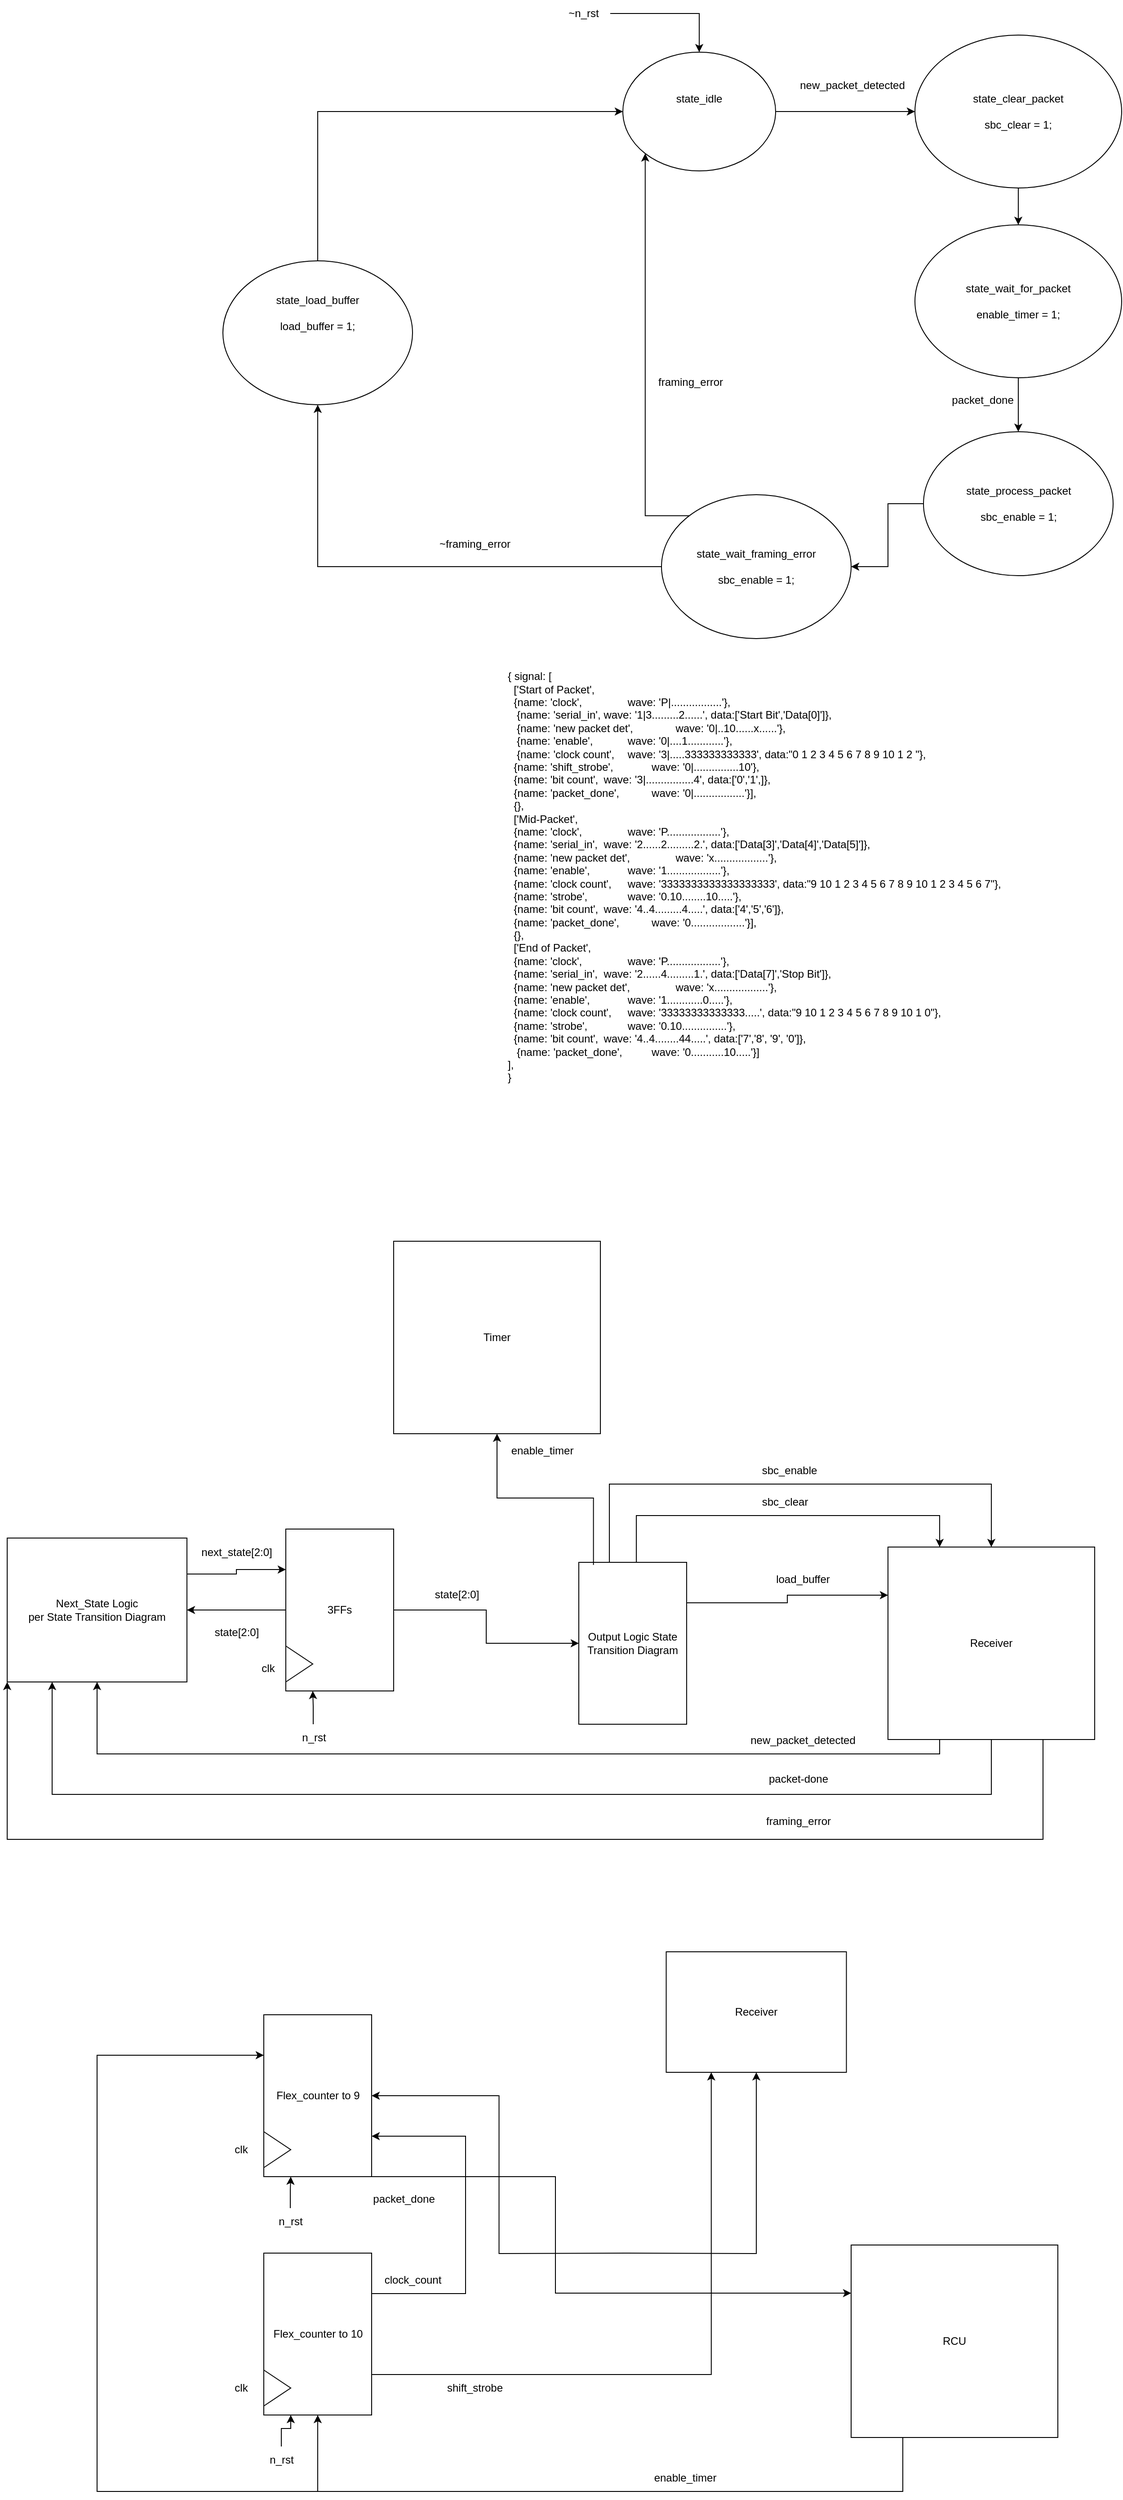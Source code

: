 <mxfile version="26.0.16">
  <diagram name="Page-1" id="uz-ISEkMkpy3JlYTRd4P">
    <mxGraphModel dx="3134" dy="772" grid="1" gridSize="10" guides="1" tooltips="1" connect="1" arrows="1" fold="1" page="1" pageScale="1" pageWidth="850" pageHeight="1100" math="0" shadow="0">
      <root>
        <mxCell id="0" />
        <mxCell id="1" parent="0" />
        <mxCell id="4cq5YIWUm6OwbtvttUVz-2" style="edgeStyle=orthogonalEdgeStyle;rounded=0;orthogonalLoop=1;jettySize=auto;html=1;entryX=0;entryY=0.5;entryDx=0;entryDy=0;" edge="1" parent="1" source="TmYf55Ae-JYS25pkBuSo-3" target="4cq5YIWUm6OwbtvttUVz-1">
          <mxGeometry relative="1" as="geometry" />
        </mxCell>
        <mxCell id="TmYf55Ae-JYS25pkBuSo-3" value="state_idle&lt;div&gt;&lt;br&gt;&lt;/div&gt;&lt;div&gt;&lt;br&gt;&lt;/div&gt;" style="ellipse;whiteSpace=wrap;html=1;" parent="1" vertex="1">
          <mxGeometry x="-735" y="68" width="170" height="132" as="geometry" />
        </mxCell>
        <mxCell id="TmYf55Ae-JYS25pkBuSo-27" style="edgeStyle=orthogonalEdgeStyle;rounded=0;orthogonalLoop=1;jettySize=auto;html=1;exitX=0.5;exitY=1;exitDx=0;exitDy=0;entryX=0.5;entryY=0;entryDx=0;entryDy=0;" parent="1" source="TmYf55Ae-JYS25pkBuSo-5" target="TmYf55Ae-JYS25pkBuSo-15" edge="1">
          <mxGeometry relative="1" as="geometry" />
        </mxCell>
        <mxCell id="TmYf55Ae-JYS25pkBuSo-5" value="&lt;div&gt;state_wait_for_packet&lt;/div&gt;&lt;div&gt;&lt;br&gt;&lt;/div&gt;&lt;div&gt;enable_timer = 1;&lt;/div&gt;" style="ellipse;whiteSpace=wrap;html=1;verticalAlign=middle;" parent="1" vertex="1">
          <mxGeometry x="-410" y="260" width="230" height="170" as="geometry" />
        </mxCell>
        <mxCell id="TmYf55Ae-JYS25pkBuSo-6" value="new_packet_detected" style="text;html=1;align=center;verticalAlign=middle;resizable=0;points=[];autosize=1;strokeColor=none;fillColor=none;" parent="1" vertex="1">
          <mxGeometry x="-550" y="90" width="140" height="30" as="geometry" />
        </mxCell>
        <mxCell id="TmYf55Ae-JYS25pkBuSo-7" style="edgeStyle=orthogonalEdgeStyle;rounded=0;orthogonalLoop=1;jettySize=auto;html=1;entryX=0.5;entryY=0;entryDx=0;entryDy=0;" parent="1" source="TmYf55Ae-JYS25pkBuSo-8" target="TmYf55Ae-JYS25pkBuSo-3" edge="1">
          <mxGeometry relative="1" as="geometry" />
        </mxCell>
        <mxCell id="TmYf55Ae-JYS25pkBuSo-8" value="~n_rst" style="text;html=1;align=center;verticalAlign=middle;resizable=0;points=[];autosize=1;strokeColor=none;fillColor=none;" parent="1" vertex="1">
          <mxGeometry x="-809" y="10" width="60" height="30" as="geometry" />
        </mxCell>
        <mxCell id="gcleOuCmj5GNLYwZ8Q55-13" style="edgeStyle=orthogonalEdgeStyle;rounded=0;orthogonalLoop=1;jettySize=auto;html=1;entryX=0.5;entryY=1;entryDx=0;entryDy=0;exitX=0;exitY=0.5;exitDx=0;exitDy=0;" parent="1" source="4cq5YIWUm6OwbtvttUVz-4" target="gcleOuCmj5GNLYwZ8Q55-7" edge="1">
          <mxGeometry relative="1" as="geometry">
            <Array as="points">
              <mxPoint x="-1074" y="640" />
            </Array>
            <mxPoint x="-690" y="680" as="sourcePoint" />
            <mxPoint x="-1073" y="500" as="targetPoint" />
          </mxGeometry>
        </mxCell>
        <mxCell id="gcleOuCmj5GNLYwZ8Q55-14" style="edgeStyle=orthogonalEdgeStyle;rounded=0;orthogonalLoop=1;jettySize=auto;html=1;entryX=0;entryY=1;entryDx=0;entryDy=0;exitX=0;exitY=0;exitDx=0;exitDy=0;" parent="1" source="4cq5YIWUm6OwbtvttUVz-4" target="TmYf55Ae-JYS25pkBuSo-3" edge="1">
          <mxGeometry relative="1" as="geometry">
            <mxPoint x="-710" y="570" as="sourcePoint" />
            <mxPoint x="-710" y="130" as="targetPoint" />
            <Array as="points">
              <mxPoint x="-710" y="583" />
            </Array>
          </mxGeometry>
        </mxCell>
        <mxCell id="4cq5YIWUm6OwbtvttUVz-5" style="edgeStyle=orthogonalEdgeStyle;rounded=0;orthogonalLoop=1;jettySize=auto;html=1;entryX=1;entryY=0.5;entryDx=0;entryDy=0;" edge="1" parent="1" source="TmYf55Ae-JYS25pkBuSo-15" target="4cq5YIWUm6OwbtvttUVz-4">
          <mxGeometry relative="1" as="geometry">
            <Array as="points">
              <mxPoint x="-440" y="570" />
              <mxPoint x="-440" y="640" />
            </Array>
          </mxGeometry>
        </mxCell>
        <mxCell id="TmYf55Ae-JYS25pkBuSo-15" value="&lt;div&gt;state_process_packet&lt;/div&gt;&lt;div&gt;&lt;br&gt;&lt;/div&gt;&lt;div&gt;sbc_enable = 1;&lt;/div&gt;" style="ellipse;whiteSpace=wrap;html=1;verticalAlign=middle;" parent="1" vertex="1">
          <mxGeometry x="-400.5" y="490" width="211" height="160" as="geometry" />
        </mxCell>
        <mxCell id="TmYf55Ae-JYS25pkBuSo-28" value="packet_done" style="text;html=1;align=center;verticalAlign=middle;resizable=0;points=[];autosize=1;strokeColor=none;fillColor=none;" parent="1" vertex="1">
          <mxGeometry x="-380" y="440" width="90" height="30" as="geometry" />
        </mxCell>
        <mxCell id="gcleOuCmj5GNLYwZ8Q55-15" style="edgeStyle=orthogonalEdgeStyle;rounded=0;orthogonalLoop=1;jettySize=auto;html=1;entryX=0;entryY=0.5;entryDx=0;entryDy=0;" parent="1" source="gcleOuCmj5GNLYwZ8Q55-7" target="TmYf55Ae-JYS25pkBuSo-3" edge="1">
          <mxGeometry relative="1" as="geometry">
            <Array as="points">
              <mxPoint x="-1074" y="134" />
            </Array>
          </mxGeometry>
        </mxCell>
        <mxCell id="gcleOuCmj5GNLYwZ8Q55-7" value="&lt;div&gt;state_load_buffer&lt;/div&gt;&lt;div&gt;&lt;br&gt;&lt;/div&gt;&lt;div&gt;load_buffer = 1;&lt;/div&gt;&lt;div&gt;&lt;br&gt;&lt;/div&gt;&lt;div&gt;&lt;br&gt;&lt;/div&gt;&lt;div&gt;&lt;br&gt;&lt;/div&gt;" style="ellipse;whiteSpace=wrap;html=1;verticalAlign=middle;" parent="1" vertex="1">
          <mxGeometry x="-1180" y="300" width="211" height="160" as="geometry" />
        </mxCell>
        <mxCell id="gcleOuCmj5GNLYwZ8Q55-11" value="framing_error" style="text;html=1;align=center;verticalAlign=middle;resizable=0;points=[];autosize=1;strokeColor=none;fillColor=none;" parent="1" vertex="1">
          <mxGeometry x="-710" y="420" width="100" height="30" as="geometry" />
        </mxCell>
        <mxCell id="gcleOuCmj5GNLYwZ8Q55-12" value="~framing_error" style="text;html=1;align=center;verticalAlign=middle;resizable=0;points=[];autosize=1;strokeColor=none;fillColor=none;" parent="1" vertex="1">
          <mxGeometry x="-950" y="600" width="100" height="30" as="geometry" />
        </mxCell>
        <mxCell id="gcleOuCmj5GNLYwZ8Q55-38" value="&lt;div&gt;{ signal: [&lt;/div&gt;&lt;div&gt;&amp;nbsp; [&#39;Start of Packet&#39;,&lt;/div&gt;&lt;div&gt;&amp;nbsp; {name: &#39;clock&#39;,&lt;span style=&quot;white-space-collapse: preserve;&quot;&gt;&#x9;&#x9;&lt;/span&gt;wave: &#39;P|.................&#39;},&lt;/div&gt;&lt;div&gt;&amp;nbsp; &amp;nbsp;{name: &#39;serial_in&#39;,&lt;span style=&quot;white-space-collapse: preserve;&quot;&gt;&#x9;&lt;/span&gt;wave: &#39;1|3.........2......&#39;, data:[&#39;Start Bit&#39;,&#39;Data[0]&#39;]},&lt;/div&gt;&lt;div&gt;&amp;nbsp; &amp;nbsp;{name: &#39;new packet det&#39;,&lt;span style=&quot;white-space-collapse: preserve;&quot;&gt;&#x9;&#x9;&lt;/span&gt;wave: &#39;0|..10......x......&#39;},&lt;/div&gt;&lt;div&gt;&amp;nbsp; &amp;nbsp;{name: &#39;enable&#39;,&lt;span style=&quot;white-space-collapse: preserve;&quot;&gt;&#x9;&#x9;&lt;/span&gt;wave: &#39;0|....1............&#39;},&lt;/div&gt;&lt;div&gt;&amp;nbsp; &amp;nbsp;{name: &#39;clock count&#39;,&lt;span style=&quot;white-space-collapse: preserve;&quot;&gt;&#x9;&lt;/span&gt;wave: &#39;3|.....333333333333&#39;, data:&quot;0 1 2 3 4 5 6 7 8 9 10 1 2 &quot;},&lt;/div&gt;&lt;div&gt;&amp;nbsp; {name: &#39;shift_strobe&#39;,&lt;span style=&quot;white-space-collapse: preserve;&quot;&gt;&#x9;&#x9;&lt;/span&gt;wave: &#39;0|...............10&#39;},&lt;/div&gt;&lt;div&gt;&amp;nbsp; {name: &#39;bit count&#39;,&lt;span style=&quot;white-space-collapse: preserve;&quot;&gt;&#x9;&lt;/span&gt;wave: &#39;3|................4&#39;, data:[&#39;0&#39;,&#39;1&#39;,]},&lt;/div&gt;&lt;div&gt;&amp;nbsp; {name: &#39;packet_done&#39;,&lt;span style=&quot;white-space-collapse: preserve;&quot;&gt;&#x9;&#x9;&lt;/span&gt;wave: &#39;0|.................&#39;}],&lt;/div&gt;&lt;div&gt;&amp;nbsp; {},&lt;/div&gt;&lt;div&gt;&amp;nbsp; [&#39;Mid-Packet&#39;,&lt;/div&gt;&lt;div&gt;&amp;nbsp; {name: &#39;clock&#39;,&lt;span style=&quot;white-space-collapse: preserve;&quot;&gt;&#x9;&#x9;&lt;/span&gt;wave: &#39;P..................&#39;},&lt;/div&gt;&lt;div&gt;&amp;nbsp; {name: &#39;serial_in&#39;,&lt;span style=&quot;white-space-collapse: preserve;&quot;&gt;&#x9;&lt;/span&gt;wave: &#39;2......2.........2.&#39;, data:[&#39;Data[3]&#39;,&#39;Data[4]&#39;,&#39;Data[5]&#39;]},&lt;/div&gt;&lt;div&gt;&amp;nbsp; {name: &#39;new packet det&#39;,&lt;span style=&quot;white-space-collapse: preserve;&quot;&gt;&#x9;&#x9;&lt;/span&gt;wave: &#39;x..................&#39;},&lt;/div&gt;&lt;div&gt;&amp;nbsp; {name: &#39;enable&#39;,&lt;span style=&quot;white-space-collapse: preserve;&quot;&gt;&#x9;&#x9;&lt;/span&gt;wave: &#39;1..................&#39;},&lt;/div&gt;&lt;div&gt;&amp;nbsp; {name: &#39;clock count&#39;,&lt;span style=&quot;white-space-collapse: preserve;&quot;&gt;&#x9;&lt;/span&gt;wave: &#39;3333333333333333333&#39;, data:&quot;9 10 1 2 3 4 5 6 7 8 9 10 1 2 3 4 5 6 7&quot;},&lt;/div&gt;&lt;div&gt;&amp;nbsp; {name: &#39;strobe&#39;,&lt;span style=&quot;white-space-collapse: preserve;&quot;&gt;&#x9;&#x9;&lt;/span&gt;wave: &#39;0.10........10.....&#39;},&lt;/div&gt;&lt;div&gt;&amp;nbsp; {name: &#39;bit count&#39;,&lt;span style=&quot;white-space-collapse: preserve;&quot;&gt;&#x9;&lt;/span&gt;wave: &#39;4..4.........4.....&#39;, data:[&#39;4&#39;,&#39;5&#39;,&#39;6&#39;]},&lt;/div&gt;&lt;div&gt;&amp;nbsp; {name: &#39;packet_done&#39;,&lt;span style=&quot;white-space-collapse: preserve;&quot;&gt;&#x9;&#x9;&lt;/span&gt;wave: &#39;0..................&#39;}],&lt;/div&gt;&lt;div&gt;&amp;nbsp; {},&lt;/div&gt;&lt;div&gt;&amp;nbsp; [&#39;End of Packet&#39;,&lt;/div&gt;&lt;div&gt;&amp;nbsp; {name: &#39;clock&#39;,&lt;span style=&quot;white-space-collapse: preserve;&quot;&gt;&#x9;&#x9;&lt;/span&gt;wave: &#39;P..................&#39;},&lt;/div&gt;&lt;div&gt;&amp;nbsp; {name: &#39;serial_in&#39;,&lt;span style=&quot;white-space-collapse: preserve;&quot;&gt;&#x9;&lt;/span&gt;wave: &#39;2......4.........1.&#39;, data:[&#39;Data[7]&#39;,&#39;Stop Bit&#39;]},&lt;/div&gt;&lt;div&gt;&amp;nbsp; {name: &#39;new packet det&#39;,&lt;span style=&quot;white-space-collapse: preserve;&quot;&gt;&#x9;&#x9;&lt;/span&gt;wave: &#39;x..................&#39;},&lt;/div&gt;&lt;div&gt;&amp;nbsp; {name: &#39;enable&#39;,&lt;span style=&quot;white-space-collapse: preserve;&quot;&gt;&#x9;&#x9;&lt;/span&gt;wave: &#39;1............0.....&#39;},&lt;/div&gt;&lt;div&gt;&amp;nbsp; {name: &#39;clock count&#39;,&lt;span style=&quot;white-space-collapse: preserve;&quot;&gt;&#x9;&lt;/span&gt;wave: &#39;33333333333333.....&#39;, data:&quot;9 10 1 2 3 4 5 6 7 8 9 10 1 0&quot;},&lt;/div&gt;&lt;div&gt;&amp;nbsp; {name: &#39;strobe&#39;,&lt;span style=&quot;white-space-collapse: preserve;&quot;&gt;&#x9;&#x9;&lt;/span&gt;wave: &#39;0.10...............&#39;},&lt;/div&gt;&lt;div&gt;&amp;nbsp; {name: &#39;bit count&#39;,&lt;span style=&quot;white-space-collapse: preserve;&quot;&gt;&#x9;&lt;/span&gt;wave: &#39;4..4........44.....&#39;, data:[&#39;7&#39;,&#39;8&#39;, &#39;9&#39;, &#39;0&#39;]},&lt;/div&gt;&lt;div&gt;&amp;nbsp; &amp;nbsp;{name: &#39;packet_done&#39;,&lt;span style=&quot;white-space-collapse: preserve;&quot;&gt;&#x9;&#x9;&lt;/span&gt;wave: &#39;0...........10.....&#39;}]&lt;/div&gt;&lt;div&gt;],&lt;/div&gt;&lt;div&gt;}&lt;/div&gt;" style="text;html=1;align=left;verticalAlign=middle;resizable=0;points=[];autosize=1;strokeColor=none;fillColor=none;" parent="1" vertex="1">
          <mxGeometry x="-865" y="750" width="570" height="470" as="geometry" />
        </mxCell>
        <mxCell id="XtnPERNbyxdo-gfmvyaL-1" value="" style="group" parent="1" vertex="1" connectable="0">
          <mxGeometry x="-784" y="1747" width="120" height="180" as="geometry" />
        </mxCell>
        <mxCell id="XtnPERNbyxdo-gfmvyaL-2" value="Output Logic State Transition Diagram" style="rounded=0;whiteSpace=wrap;html=1;" parent="XtnPERNbyxdo-gfmvyaL-1" vertex="1">
          <mxGeometry width="120" height="180" as="geometry" />
        </mxCell>
        <mxCell id="XtnPERNbyxdo-gfmvyaL-4" value="load_buffer" style="text;html=1;align=center;verticalAlign=middle;resizable=0;points=[];autosize=1;strokeColor=none;fillColor=none;" parent="1" vertex="1">
          <mxGeometry x="-575.5" y="1751" width="80" height="30" as="geometry" />
        </mxCell>
        <mxCell id="XtnPERNbyxdo-gfmvyaL-5" value="clk" style="text;html=1;align=center;verticalAlign=middle;resizable=0;points=[];autosize=1;strokeColor=none;fillColor=none;" parent="1" vertex="1">
          <mxGeometry x="-1150" y="1850" width="40" height="30" as="geometry" />
        </mxCell>
        <mxCell id="XtnPERNbyxdo-gfmvyaL-6" style="edgeStyle=orthogonalEdgeStyle;rounded=0;orthogonalLoop=1;jettySize=auto;html=1;entryX=0.25;entryY=1;entryDx=0;entryDy=0;" parent="1" source="XtnPERNbyxdo-gfmvyaL-7" target="4cq5YIWUm6OwbtvttUVz-7" edge="1">
          <mxGeometry relative="1" as="geometry" />
        </mxCell>
        <mxCell id="XtnPERNbyxdo-gfmvyaL-7" value="n_rst" style="text;html=1;align=center;verticalAlign=middle;resizable=0;points=[];autosize=1;strokeColor=none;fillColor=none;" parent="1" vertex="1">
          <mxGeometry x="-1104.5" y="1927" width="50" height="30" as="geometry" />
        </mxCell>
        <mxCell id="XtnPERNbyxdo-gfmvyaL-9" style="edgeStyle=orthogonalEdgeStyle;rounded=0;orthogonalLoop=1;jettySize=auto;html=1;entryX=0.25;entryY=0;entryDx=0;entryDy=0;" parent="1" source="XtnPERNbyxdo-gfmvyaL-2" target="XtnPERNbyxdo-gfmvyaL-16" edge="1">
          <mxGeometry relative="1" as="geometry">
            <Array as="points">
              <mxPoint x="-720" y="1695" />
              <mxPoint x="-382" y="1695" />
            </Array>
            <mxPoint x="-995" y="1635" as="targetPoint" />
          </mxGeometry>
        </mxCell>
        <mxCell id="XtnPERNbyxdo-gfmvyaL-10" value="sbc_clear" style="text;html=1;align=center;verticalAlign=middle;resizable=0;points=[];autosize=1;strokeColor=none;fillColor=none;" parent="1" vertex="1">
          <mxGeometry x="-590" y="1665" width="70" height="30" as="geometry" />
        </mxCell>
        <mxCell id="XtnPERNbyxdo-gfmvyaL-13" style="edgeStyle=orthogonalEdgeStyle;rounded=0;orthogonalLoop=1;jettySize=auto;html=1;exitX=0.25;exitY=1;exitDx=0;exitDy=0;entryX=0.5;entryY=1;entryDx=0;entryDy=0;" parent="1" source="XtnPERNbyxdo-gfmvyaL-16" target="XtnPERNbyxdo-gfmvyaL-18" edge="1">
          <mxGeometry relative="1" as="geometry">
            <Array as="points">
              <mxPoint x="-382" y="1960" />
              <mxPoint x="-1320" y="1960" />
            </Array>
          </mxGeometry>
        </mxCell>
        <mxCell id="XtnPERNbyxdo-gfmvyaL-14" style="edgeStyle=orthogonalEdgeStyle;rounded=0;orthogonalLoop=1;jettySize=auto;html=1;exitX=0.75;exitY=1;exitDx=0;exitDy=0;entryX=0;entryY=1;entryDx=0;entryDy=0;" parent="1" source="XtnPERNbyxdo-gfmvyaL-16" target="XtnPERNbyxdo-gfmvyaL-18" edge="1">
          <mxGeometry relative="1" as="geometry">
            <Array as="points">
              <mxPoint x="-267" y="2055" />
              <mxPoint x="-1420" y="2055" />
            </Array>
          </mxGeometry>
        </mxCell>
        <mxCell id="XtnPERNbyxdo-gfmvyaL-15" style="edgeStyle=orthogonalEdgeStyle;rounded=0;orthogonalLoop=1;jettySize=auto;html=1;exitX=0.5;exitY=1;exitDx=0;exitDy=0;entryX=0.25;entryY=1;entryDx=0;entryDy=0;" parent="1" source="XtnPERNbyxdo-gfmvyaL-16" target="XtnPERNbyxdo-gfmvyaL-18" edge="1">
          <mxGeometry relative="1" as="geometry">
            <Array as="points">
              <mxPoint x="-325" y="2005" />
              <mxPoint x="-1370" y="2005" />
            </Array>
          </mxGeometry>
        </mxCell>
        <mxCell id="XtnPERNbyxdo-gfmvyaL-16" value="&lt;div align=&quot;center&quot;&gt;Receiver&lt;/div&gt;" style="rounded=0;whiteSpace=wrap;html=1;align=center;verticalAlign=middle;" parent="1" vertex="1">
          <mxGeometry x="-440" y="1730" width="230" height="214" as="geometry" />
        </mxCell>
        <mxCell id="4cq5YIWUm6OwbtvttUVz-9" style="edgeStyle=orthogonalEdgeStyle;rounded=0;orthogonalLoop=1;jettySize=auto;html=1;exitX=1;exitY=0.25;exitDx=0;exitDy=0;entryX=0;entryY=0.25;entryDx=0;entryDy=0;" edge="1" parent="1" source="XtnPERNbyxdo-gfmvyaL-18" target="4cq5YIWUm6OwbtvttUVz-7">
          <mxGeometry relative="1" as="geometry" />
        </mxCell>
        <mxCell id="XtnPERNbyxdo-gfmvyaL-18" value="&lt;div&gt;Next_State Logic&lt;/div&gt;&lt;div&gt;per State Transition Diagram&lt;/div&gt;" style="rounded=0;whiteSpace=wrap;html=1;align=center;verticalAlign=middle;" parent="1" vertex="1">
          <mxGeometry x="-1420" y="1720" width="200" height="160" as="geometry" />
        </mxCell>
        <mxCell id="XtnPERNbyxdo-gfmvyaL-19" value="next_state[2:0]" style="text;html=1;align=center;verticalAlign=middle;resizable=0;points=[];autosize=1;strokeColor=none;fillColor=none;" parent="1" vertex="1">
          <mxGeometry x="-1215" y="1721" width="100" height="30" as="geometry" />
        </mxCell>
        <mxCell id="XtnPERNbyxdo-gfmvyaL-21" style="edgeStyle=orthogonalEdgeStyle;rounded=0;orthogonalLoop=1;jettySize=auto;html=1;entryX=0;entryY=0.25;entryDx=0;entryDy=0;exitX=1;exitY=0.25;exitDx=0;exitDy=0;" parent="1" source="XtnPERNbyxdo-gfmvyaL-2" target="XtnPERNbyxdo-gfmvyaL-16" edge="1">
          <mxGeometry relative="1" as="geometry">
            <mxPoint x="-445" y="1803" as="targetPoint" />
          </mxGeometry>
        </mxCell>
        <mxCell id="XtnPERNbyxdo-gfmvyaL-24" value="framing_error" style="text;html=1;align=center;verticalAlign=middle;resizable=0;points=[];autosize=1;strokeColor=none;fillColor=none;" parent="1" vertex="1">
          <mxGeometry x="-590" y="2020" width="100" height="30" as="geometry" />
        </mxCell>
        <mxCell id="XtnPERNbyxdo-gfmvyaL-26" value="state[2:0]" style="text;html=1;align=center;verticalAlign=middle;resizable=0;points=[];autosize=1;strokeColor=none;fillColor=none;" parent="1" vertex="1">
          <mxGeometry x="-1200" y="1810" width="70" height="30" as="geometry" />
        </mxCell>
        <mxCell id="XtnPERNbyxdo-gfmvyaL-27" value="packet-done" style="text;html=1;align=center;verticalAlign=middle;resizable=0;points=[];autosize=1;strokeColor=none;fillColor=none;" parent="1" vertex="1">
          <mxGeometry x="-585" y="1973" width="90" height="30" as="geometry" />
        </mxCell>
        <mxCell id="XtnPERNbyxdo-gfmvyaL-28" value="new_packet_detected" style="text;html=1;align=center;verticalAlign=middle;resizable=0;points=[];autosize=1;strokeColor=none;fillColor=none;" parent="1" vertex="1">
          <mxGeometry x="-605.5" y="1930" width="140" height="30" as="geometry" />
        </mxCell>
        <mxCell id="XtnPERNbyxdo-gfmvyaL-29" style="edgeStyle=orthogonalEdgeStyle;rounded=0;orthogonalLoop=1;jettySize=auto;html=1;exitX=0.25;exitY=0;exitDx=0;exitDy=0;entryX=0.5;entryY=0;entryDx=0;entryDy=0;" parent="1" source="XtnPERNbyxdo-gfmvyaL-2" target="XtnPERNbyxdo-gfmvyaL-16" edge="1">
          <mxGeometry relative="1" as="geometry">
            <Array as="points">
              <mxPoint x="-750" y="1660" />
              <mxPoint x="-325" y="1660" />
            </Array>
          </mxGeometry>
        </mxCell>
        <mxCell id="XtnPERNbyxdo-gfmvyaL-31" value="sbc_enable" style="text;html=1;align=center;verticalAlign=middle;resizable=0;points=[];autosize=1;strokeColor=none;fillColor=none;" parent="1" vertex="1">
          <mxGeometry x="-590" y="1630" width="80" height="30" as="geometry" />
        </mxCell>
        <mxCell id="XtnPERNbyxdo-gfmvyaL-33" value="&lt;div align=&quot;center&quot;&gt;Timer&lt;/div&gt;" style="rounded=0;whiteSpace=wrap;html=1;align=center;verticalAlign=middle;" parent="1" vertex="1">
          <mxGeometry x="-990" y="1390" width="230" height="214" as="geometry" />
        </mxCell>
        <mxCell id="XtnPERNbyxdo-gfmvyaL-32" style="edgeStyle=orthogonalEdgeStyle;rounded=0;orthogonalLoop=1;jettySize=auto;html=1;exitX=0.136;exitY=0.016;exitDx=0;exitDy=0;entryX=0.5;entryY=1;entryDx=0;entryDy=0;exitPerimeter=0;" parent="1" source="XtnPERNbyxdo-gfmvyaL-2" target="XtnPERNbyxdo-gfmvyaL-33" edge="1">
          <mxGeometry relative="1" as="geometry">
            <mxPoint x="-780.333" y="1580" as="targetPoint" />
          </mxGeometry>
        </mxCell>
        <mxCell id="XtnPERNbyxdo-gfmvyaL-35" value="enable_timer" style="text;html=1;align=center;verticalAlign=middle;resizable=0;points=[];autosize=1;strokeColor=none;fillColor=none;" parent="1" vertex="1">
          <mxGeometry x="-870" y="1608" width="90" height="30" as="geometry" />
        </mxCell>
        <mxCell id="XtnPERNbyxdo-gfmvyaL-40" value="packet_done" style="text;html=1;align=center;verticalAlign=middle;resizable=0;points=[];autosize=1;strokeColor=none;fillColor=none;" parent="1" vertex="1">
          <mxGeometry x="-1024.5" y="2440" width="90" height="30" as="geometry" />
        </mxCell>
        <mxCell id="XtnPERNbyxdo-gfmvyaL-46" style="edgeStyle=orthogonalEdgeStyle;rounded=0;orthogonalLoop=1;jettySize=auto;html=1;exitX=0.25;exitY=1;exitDx=0;exitDy=0;entryX=0.5;entryY=1;entryDx=0;entryDy=0;" parent="1" source="XtnPERNbyxdo-gfmvyaL-49" target="4cq5YIWUm6OwbtvttUVz-17" edge="1">
          <mxGeometry relative="1" as="geometry">
            <Array as="points">
              <mxPoint x="-423" y="2780" />
              <mxPoint x="-1074" y="2780" />
            </Array>
          </mxGeometry>
        </mxCell>
        <mxCell id="4cq5YIWUm6OwbtvttUVz-42" style="edgeStyle=orthogonalEdgeStyle;rounded=0;orthogonalLoop=1;jettySize=auto;html=1;exitX=0.25;exitY=1;exitDx=0;exitDy=0;entryX=0;entryY=0.25;entryDx=0;entryDy=0;" edge="1" parent="1" source="XtnPERNbyxdo-gfmvyaL-49" target="4cq5YIWUm6OwbtvttUVz-33">
          <mxGeometry relative="1" as="geometry">
            <Array as="points">
              <mxPoint x="-423" y="2780" />
              <mxPoint x="-1320" y="2780" />
              <mxPoint x="-1320" y="2295" />
            </Array>
          </mxGeometry>
        </mxCell>
        <mxCell id="XtnPERNbyxdo-gfmvyaL-49" value="&lt;div align=&quot;center&quot;&gt;RCU&lt;/div&gt;" style="rounded=0;whiteSpace=wrap;html=1;align=center;verticalAlign=middle;" parent="1" vertex="1">
          <mxGeometry x="-481" y="2506" width="230" height="214" as="geometry" />
        </mxCell>
        <mxCell id="XtnPERNbyxdo-gfmvyaL-53" style="edgeStyle=orthogonalEdgeStyle;rounded=0;orthogonalLoop=1;jettySize=auto;html=1;entryX=0;entryY=0.25;entryDx=0;entryDy=0;exitX=1;exitY=1;exitDx=0;exitDy=0;" parent="1" source="4cq5YIWUm6OwbtvttUVz-33" target="XtnPERNbyxdo-gfmvyaL-49" edge="1">
          <mxGeometry relative="1" as="geometry">
            <mxPoint x="-486" y="2573" as="targetPoint" />
            <mxPoint x="-701" y="2560" as="sourcePoint" />
            <Array as="points">
              <mxPoint x="-810" y="2430" />
              <mxPoint x="-810" y="2560" />
            </Array>
          </mxGeometry>
        </mxCell>
        <mxCell id="XtnPERNbyxdo-gfmvyaL-58" value="enable_timer" style="text;html=1;align=center;verticalAlign=middle;resizable=0;points=[];autosize=1;strokeColor=none;fillColor=none;" parent="1" vertex="1">
          <mxGeometry x="-711.5" y="2750" width="90" height="30" as="geometry" />
        </mxCell>
        <mxCell id="XtnPERNbyxdo-gfmvyaL-61" value="&lt;div align=&quot;center&quot;&gt;Receiver&lt;/div&gt;" style="rounded=0;whiteSpace=wrap;html=1;align=center;verticalAlign=middle;" parent="1" vertex="1">
          <mxGeometry x="-686.75" y="2180" width="200.5" height="134" as="geometry" />
        </mxCell>
        <mxCell id="XtnPERNbyxdo-gfmvyaL-62" style="edgeStyle=orthogonalEdgeStyle;rounded=0;orthogonalLoop=1;jettySize=auto;html=1;entryX=0.5;entryY=1;entryDx=0;entryDy=0;exitX=0.75;exitY=0;exitDx=0;exitDy=0;" parent="1" target="XtnPERNbyxdo-gfmvyaL-61" edge="1">
          <mxGeometry relative="1" as="geometry">
            <mxPoint x="-821.333" y="2350" as="targetPoint" />
            <mxPoint x="-731" y="2515" as="sourcePoint" />
          </mxGeometry>
        </mxCell>
        <mxCell id="XtnPERNbyxdo-gfmvyaL-63" value="shift_strobe" style="text;html=1;align=center;verticalAlign=middle;resizable=0;points=[];autosize=1;strokeColor=none;fillColor=none;" parent="1" vertex="1">
          <mxGeometry x="-945" y="2650" width="90" height="30" as="geometry" />
        </mxCell>
        <mxCell id="4cq5YIWUm6OwbtvttUVz-3" style="edgeStyle=orthogonalEdgeStyle;rounded=0;orthogonalLoop=1;jettySize=auto;html=1;exitX=0.5;exitY=1;exitDx=0;exitDy=0;entryX=0.5;entryY=0;entryDx=0;entryDy=0;" edge="1" parent="1" source="4cq5YIWUm6OwbtvttUVz-1" target="TmYf55Ae-JYS25pkBuSo-5">
          <mxGeometry relative="1" as="geometry" />
        </mxCell>
        <mxCell id="4cq5YIWUm6OwbtvttUVz-1" value="&lt;div&gt;state_clear_packet&lt;/div&gt;&lt;div&gt;&lt;br&gt;&lt;/div&gt;&lt;div&gt;sbc_clear = 1;&lt;/div&gt;" style="ellipse;whiteSpace=wrap;html=1;verticalAlign=middle;" vertex="1" parent="1">
          <mxGeometry x="-410" y="49" width="230" height="170" as="geometry" />
        </mxCell>
        <mxCell id="4cq5YIWUm6OwbtvttUVz-4" value="&lt;div&gt;state_wait_framing_error&lt;/div&gt;&lt;div&gt;&lt;br&gt;&lt;/div&gt;&lt;div&gt;sbc_enable = 1;&lt;/div&gt;" style="ellipse;whiteSpace=wrap;html=1;verticalAlign=middle;" vertex="1" parent="1">
          <mxGeometry x="-692" y="560" width="211" height="160" as="geometry" />
        </mxCell>
        <mxCell id="4cq5YIWUm6OwbtvttUVz-6" value="" style="group" vertex="1" connectable="0" parent="1">
          <mxGeometry x="-1110" y="1710" width="120" height="180" as="geometry" />
        </mxCell>
        <mxCell id="4cq5YIWUm6OwbtvttUVz-7" value="3FFs" style="rounded=0;whiteSpace=wrap;html=1;" vertex="1" parent="4cq5YIWUm6OwbtvttUVz-6">
          <mxGeometry width="120" height="180" as="geometry" />
        </mxCell>
        <mxCell id="4cq5YIWUm6OwbtvttUVz-8" value="" style="triangle;whiteSpace=wrap;html=1;" vertex="1" parent="4cq5YIWUm6OwbtvttUVz-6">
          <mxGeometry y="130" width="30" height="40" as="geometry" />
        </mxCell>
        <mxCell id="4cq5YIWUm6OwbtvttUVz-11" style="edgeStyle=orthogonalEdgeStyle;rounded=0;orthogonalLoop=1;jettySize=auto;html=1;exitX=0;exitY=0.5;exitDx=0;exitDy=0;entryX=1;entryY=0.5;entryDx=0;entryDy=0;" edge="1" parent="1" source="4cq5YIWUm6OwbtvttUVz-7" target="XtnPERNbyxdo-gfmvyaL-18">
          <mxGeometry relative="1" as="geometry" />
        </mxCell>
        <mxCell id="4cq5YIWUm6OwbtvttUVz-12" style="edgeStyle=orthogonalEdgeStyle;rounded=0;orthogonalLoop=1;jettySize=auto;html=1;entryX=0;entryY=0.5;entryDx=0;entryDy=0;" edge="1" parent="1" source="4cq5YIWUm6OwbtvttUVz-7" target="XtnPERNbyxdo-gfmvyaL-2">
          <mxGeometry relative="1" as="geometry" />
        </mxCell>
        <mxCell id="4cq5YIWUm6OwbtvttUVz-14" value="state[2:0]" style="text;html=1;align=center;verticalAlign=middle;resizable=0;points=[];autosize=1;strokeColor=none;fillColor=none;" vertex="1" parent="1">
          <mxGeometry x="-955" y="1768" width="70" height="30" as="geometry" />
        </mxCell>
        <mxCell id="4cq5YIWUm6OwbtvttUVz-16" value="" style="group" vertex="1" connectable="0" parent="1">
          <mxGeometry x="-1134.5" y="2515" width="120" height="180" as="geometry" />
        </mxCell>
        <mxCell id="4cq5YIWUm6OwbtvttUVz-17" value="&lt;span style=&quot;text-wrap-mode: nowrap;&quot;&gt;Flex_counter to 10&lt;/span&gt;" style="rounded=0;whiteSpace=wrap;html=1;" vertex="1" parent="4cq5YIWUm6OwbtvttUVz-16">
          <mxGeometry width="120" height="180" as="geometry" />
        </mxCell>
        <mxCell id="4cq5YIWUm6OwbtvttUVz-18" value="" style="triangle;whiteSpace=wrap;html=1;" vertex="1" parent="4cq5YIWUm6OwbtvttUVz-16">
          <mxGeometry y="130" width="30" height="40" as="geometry" />
        </mxCell>
        <mxCell id="4cq5YIWUm6OwbtvttUVz-21" value="clock_count" style="text;html=1;align=center;verticalAlign=middle;resizable=0;points=[];autosize=1;strokeColor=none;fillColor=none;" vertex="1" parent="1">
          <mxGeometry x="-1014.5" y="2530" width="90" height="30" as="geometry" />
        </mxCell>
        <mxCell id="4cq5YIWUm6OwbtvttUVz-27" value="clk" style="text;html=1;align=center;verticalAlign=middle;resizable=0;points=[];autosize=1;strokeColor=none;fillColor=none;" vertex="1" parent="1">
          <mxGeometry x="-1180" y="2650" width="40" height="30" as="geometry" />
        </mxCell>
        <mxCell id="4cq5YIWUm6OwbtvttUVz-31" style="edgeStyle=orthogonalEdgeStyle;rounded=0;orthogonalLoop=1;jettySize=auto;html=1;entryX=0.25;entryY=1;entryDx=0;entryDy=0;" edge="1" parent="1" source="4cq5YIWUm6OwbtvttUVz-30" target="4cq5YIWUm6OwbtvttUVz-17">
          <mxGeometry relative="1" as="geometry" />
        </mxCell>
        <mxCell id="4cq5YIWUm6OwbtvttUVz-30" value="n_rst" style="text;html=1;align=center;verticalAlign=middle;resizable=0;points=[];autosize=1;strokeColor=none;fillColor=none;" vertex="1" parent="1">
          <mxGeometry x="-1140" y="2730" width="50" height="30" as="geometry" />
        </mxCell>
        <mxCell id="4cq5YIWUm6OwbtvttUVz-32" value="" style="group" vertex="1" connectable="0" parent="1">
          <mxGeometry x="-1134.5" y="2250" width="120" height="180" as="geometry" />
        </mxCell>
        <mxCell id="4cq5YIWUm6OwbtvttUVz-33" value="&lt;span style=&quot;text-wrap-mode: nowrap;&quot;&gt;Flex_counter to 9&lt;/span&gt;" style="rounded=0;whiteSpace=wrap;html=1;" vertex="1" parent="4cq5YIWUm6OwbtvttUVz-32">
          <mxGeometry width="120" height="180" as="geometry" />
        </mxCell>
        <mxCell id="4cq5YIWUm6OwbtvttUVz-34" value="" style="triangle;whiteSpace=wrap;html=1;" vertex="1" parent="4cq5YIWUm6OwbtvttUVz-32">
          <mxGeometry y="130" width="30" height="40" as="geometry" />
        </mxCell>
        <mxCell id="4cq5YIWUm6OwbtvttUVz-36" value="clk" style="text;html=1;align=center;verticalAlign=middle;resizable=0;points=[];autosize=1;strokeColor=none;fillColor=none;" vertex="1" parent="1">
          <mxGeometry x="-1180" y="2385" width="40" height="30" as="geometry" />
        </mxCell>
        <mxCell id="4cq5YIWUm6OwbtvttUVz-37" style="edgeStyle=orthogonalEdgeStyle;rounded=0;orthogonalLoop=1;jettySize=auto;html=1;entryX=0.25;entryY=1;entryDx=0;entryDy=0;" edge="1" source="4cq5YIWUm6OwbtvttUVz-38" target="4cq5YIWUm6OwbtvttUVz-33" parent="1">
          <mxGeometry relative="1" as="geometry" />
        </mxCell>
        <mxCell id="4cq5YIWUm6OwbtvttUVz-38" value="n_rst" style="text;html=1;align=center;verticalAlign=middle;resizable=0;points=[];autosize=1;strokeColor=none;fillColor=none;" vertex="1" parent="1">
          <mxGeometry x="-1130" y="2465" width="50" height="30" as="geometry" />
        </mxCell>
        <mxCell id="4cq5YIWUm6OwbtvttUVz-41" style="edgeStyle=orthogonalEdgeStyle;rounded=0;orthogonalLoop=1;jettySize=auto;html=1;exitX=1;exitY=0.25;exitDx=0;exitDy=0;entryX=1;entryY=0.75;entryDx=0;entryDy=0;" edge="1" parent="1" source="4cq5YIWUm6OwbtvttUVz-17" target="4cq5YIWUm6OwbtvttUVz-33">
          <mxGeometry relative="1" as="geometry">
            <Array as="points">
              <mxPoint x="-910" y="2560" />
              <mxPoint x="-910" y="2385" />
            </Array>
          </mxGeometry>
        </mxCell>
        <mxCell id="4cq5YIWUm6OwbtvttUVz-43" style="edgeStyle=orthogonalEdgeStyle;rounded=0;orthogonalLoop=1;jettySize=auto;html=1;exitX=0.75;exitY=0;exitDx=0;exitDy=0;entryX=1;entryY=0.5;entryDx=0;entryDy=0;" edge="1" parent="1" target="4cq5YIWUm6OwbtvttUVz-33">
          <mxGeometry relative="1" as="geometry">
            <mxPoint x="-731" y="2515" as="sourcePoint" />
          </mxGeometry>
        </mxCell>
        <mxCell id="4cq5YIWUm6OwbtvttUVz-44" style="edgeStyle=orthogonalEdgeStyle;rounded=0;orthogonalLoop=1;jettySize=auto;html=1;exitX=1;exitY=0.75;exitDx=0;exitDy=0;entryX=0.25;entryY=1;entryDx=0;entryDy=0;" edge="1" parent="1" source="4cq5YIWUm6OwbtvttUVz-17" target="XtnPERNbyxdo-gfmvyaL-61">
          <mxGeometry relative="1" as="geometry" />
        </mxCell>
      </root>
    </mxGraphModel>
  </diagram>
</mxfile>
